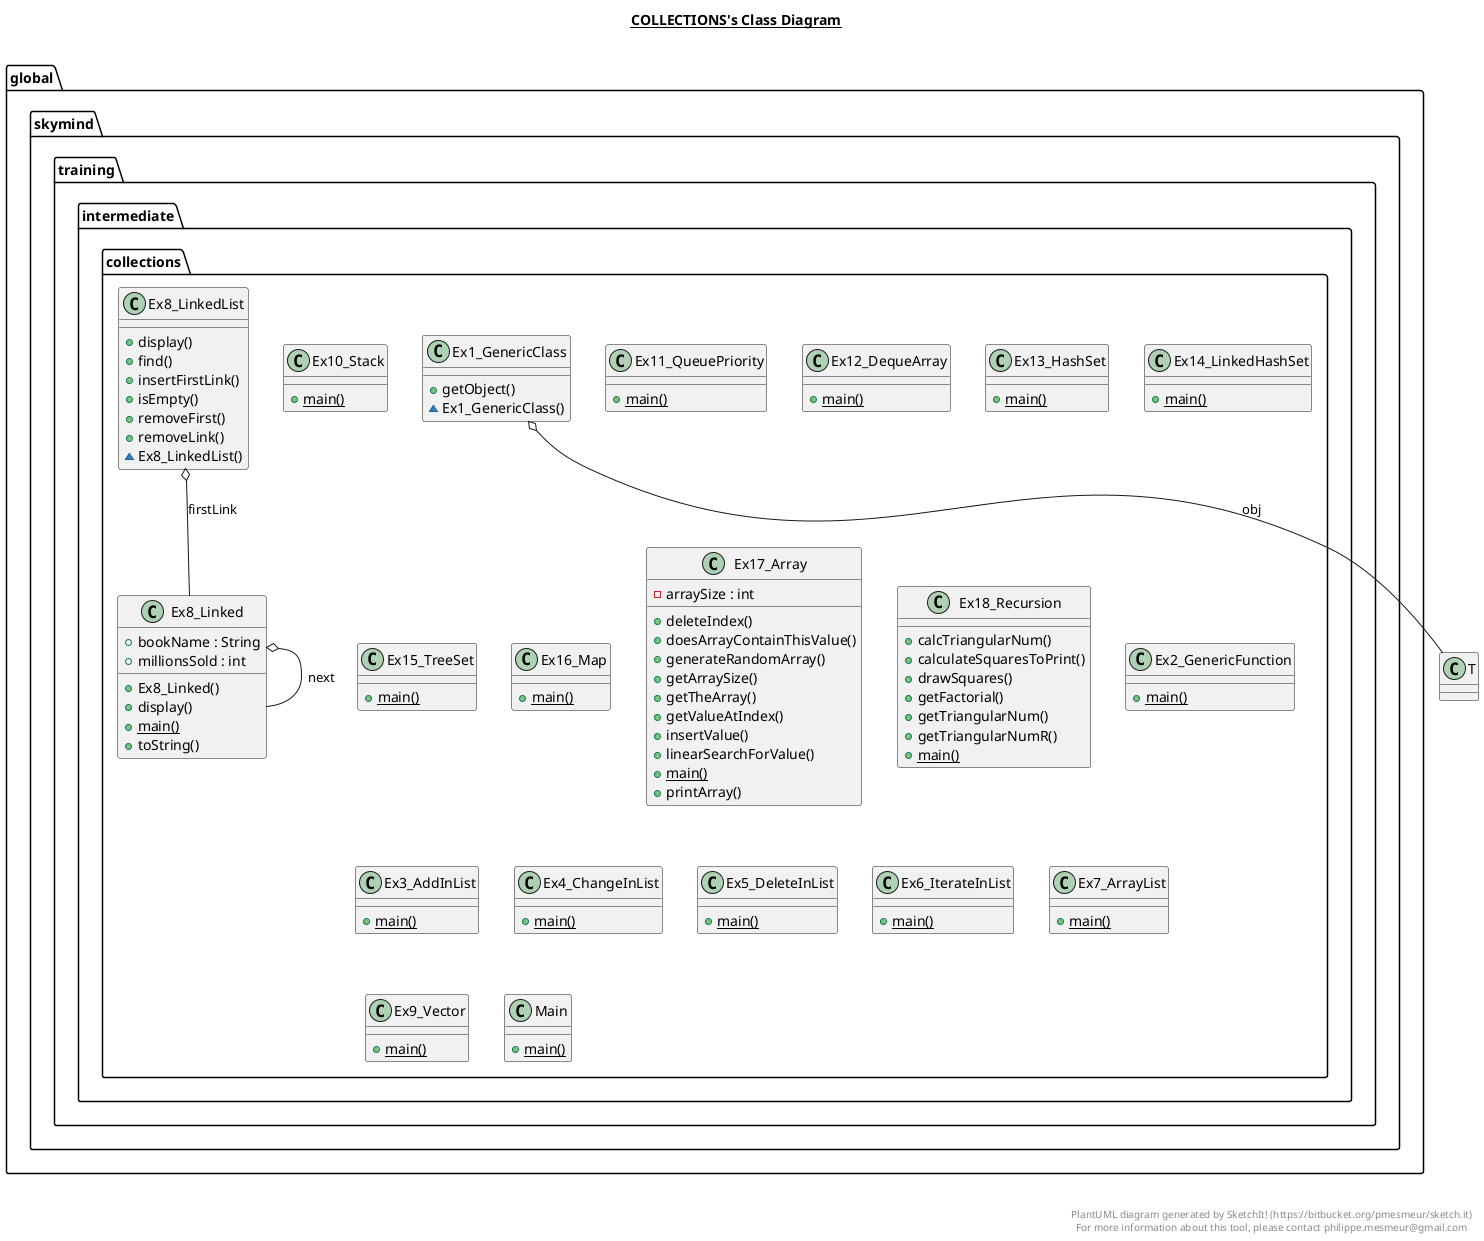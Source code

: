 @startuml

title __COLLECTIONS's Class Diagram__\n

  namespace global.skymind {
    namespace training.intermediate.collections {
      class global.skymind.training.intermediate.collections.Ex10_Stack {
          {static} + main()
      }
    }
  }
  

  namespace global.skymind {
    namespace training.intermediate.collections {
      class global.skymind.training.intermediate.collections.Ex11_QueuePriority {
          {static} + main()
      }
    }
  }
  

  namespace global.skymind {
    namespace training.intermediate.collections {
      class global.skymind.training.intermediate.collections.Ex12_DequeArray {
          {static} + main()
      }
    }
  }
  

  namespace global.skymind {
    namespace training.intermediate.collections {
      class global.skymind.training.intermediate.collections.Ex13_HashSet {
          {static} + main()
      }
    }
  }
  

  namespace global.skymind {
    namespace training.intermediate.collections {
      class global.skymind.training.intermediate.collections.Ex14_LinkedHashSet {
          {static} + main()
      }
    }
  }
  

  namespace global.skymind {
    namespace training.intermediate.collections {
      class global.skymind.training.intermediate.collections.Ex15_TreeSet {
          {static} + main()
      }
    }
  }
  

  namespace global.skymind {
    namespace training.intermediate.collections {
      class global.skymind.training.intermediate.collections.Ex16_Map {
          {static} + main()
      }
    }
  }
  

  namespace global.skymind {
    namespace training.intermediate.collections {
      class global.skymind.training.intermediate.collections.Ex17_Array {
          - arraySize : int
          + deleteIndex()
          + doesArrayContainThisValue()
          + generateRandomArray()
          + getArraySize()
          + getTheArray()
          + getValueAtIndex()
          + insertValue()
          + linearSearchForValue()
          {static} + main()
          + printArray()
      }
    }
  }
  

  namespace global.skymind {
    namespace training.intermediate.collections {
      class global.skymind.training.intermediate.collections.Ex18_Recursion {
          + calcTriangularNum()
          + calculateSquaresToPrint()
          + drawSquares()
          + getFactorial()
          + getTriangularNum()
          + getTriangularNumR()
          {static} + main()
      }
    }
  }
  

  namespace global.skymind {
    namespace training.intermediate.collections {
      class global.skymind.training.intermediate.collections.Ex1_GenericClass {
          + getObject()
          ~ Ex1_GenericClass()
      }
    }
  }
  

  namespace global.skymind {
    namespace training.intermediate.collections {
      class global.skymind.training.intermediate.collections.Ex2_GenericFunction {
          {static} + main()
      }
    }
  }
  

  namespace global.skymind {
    namespace training.intermediate.collections {
      class global.skymind.training.intermediate.collections.Ex3_AddInList {
          {static} + main()
      }
    }
  }
  

  namespace global.skymind {
    namespace training.intermediate.collections {
      class global.skymind.training.intermediate.collections.Ex4_ChangeInList {
          {static} + main()
      }
    }
  }
  

  namespace global.skymind {
    namespace training.intermediate.collections {
      class global.skymind.training.intermediate.collections.Ex5_DeleteInList {
          {static} + main()
      }
    }
  }
  

  namespace global.skymind {
    namespace training.intermediate.collections {
      class global.skymind.training.intermediate.collections.Ex6_IterateInList {
          {static} + main()
      }
    }
  }
  

  namespace global.skymind {
    namespace training.intermediate.collections {
      class global.skymind.training.intermediate.collections.Ex7_ArrayList {
          {static} + main()
      }
    }
  }
  

  namespace global.skymind {
    namespace training.intermediate.collections {
      class global.skymind.training.intermediate.collections.Ex8_Linked {
          + bookName : String
          + millionsSold : int
          + Ex8_Linked()
          + display()
          {static} + main()
          + toString()
      }
    }
  }
  

  namespace global.skymind {
    namespace training.intermediate.collections {
      class global.skymind.training.intermediate.collections.Ex8_LinkedList {
          + display()
          + find()
          + insertFirstLink()
          + isEmpty()
          + removeFirst()
          + removeLink()
          ~ Ex8_LinkedList()
      }
    }
  }
  

  namespace global.skymind {
    namespace training.intermediate.collections {
      class global.skymind.training.intermediate.collections.Ex9_Vector {
          {static} + main()
      }
    }
  }
  

  namespace global.skymind {
    namespace training.intermediate.collections {
      class global.skymind.training.intermediate.collections.Main {
          {static} + main()
      }
    }
  }
  

  global.skymind.training.intermediate.collections.Ex1_GenericClass o-- T : obj
  global.skymind.training.intermediate.collections.Ex8_Linked o-- global.skymind.training.intermediate.collections.Ex8_Linked : next
  global.skymind.training.intermediate.collections.Ex8_LinkedList o-- global.skymind.training.intermediate.collections.Ex8_Linked : firstLink


right footer


PlantUML diagram generated by SketchIt! (https://bitbucket.org/pmesmeur/sketch.it)
For more information about this tool, please contact philippe.mesmeur@gmail.com
endfooter

@enduml
